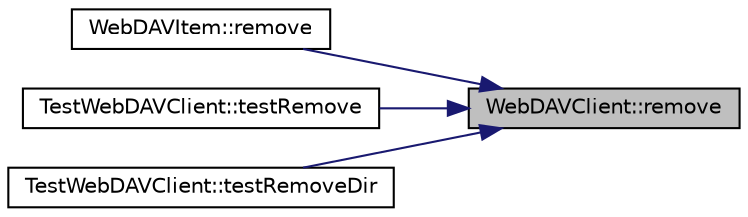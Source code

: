 digraph "WebDAVClient::remove"
{
 // INTERACTIVE_SVG=YES
 // LATEX_PDF_SIZE
  edge [fontname="Helvetica",fontsize="10",labelfontname="Helvetica",labelfontsize="10"];
  node [fontname="Helvetica",fontsize="10",shape=record];
  rankdir="RL";
  Node107 [label="WebDAVClient::remove",height=0.2,width=0.4,color="black", fillcolor="grey75", style="filled", fontcolor="black",tooltip=" "];
  Node107 -> Node108 [dir="back",color="midnightblue",fontsize="10",style="solid",fontname="Helvetica"];
  Node108 [label="WebDAVItem::remove",height=0.2,width=0.4,color="black", fillcolor="white", style="filled",URL="$class_web_d_a_v_item.html#a9f31b9a282138c19de6887a9f0c842d6",tooltip=" "];
  Node107 -> Node109 [dir="back",color="midnightblue",fontsize="10",style="solid",fontname="Helvetica"];
  Node109 [label="TestWebDAVClient::testRemove",height=0.2,width=0.4,color="black", fillcolor="white", style="filled",URL="$class_test_web_d_a_v_client.html#a7037977a664338362e8ca871071fd79a",tooltip=" "];
  Node107 -> Node110 [dir="back",color="midnightblue",fontsize="10",style="solid",fontname="Helvetica"];
  Node110 [label="TestWebDAVClient::testRemoveDir",height=0.2,width=0.4,color="black", fillcolor="white", style="filled",URL="$class_test_web_d_a_v_client.html#a74db88d8faeb09d822df9a0feb51db72",tooltip=" "];
}
